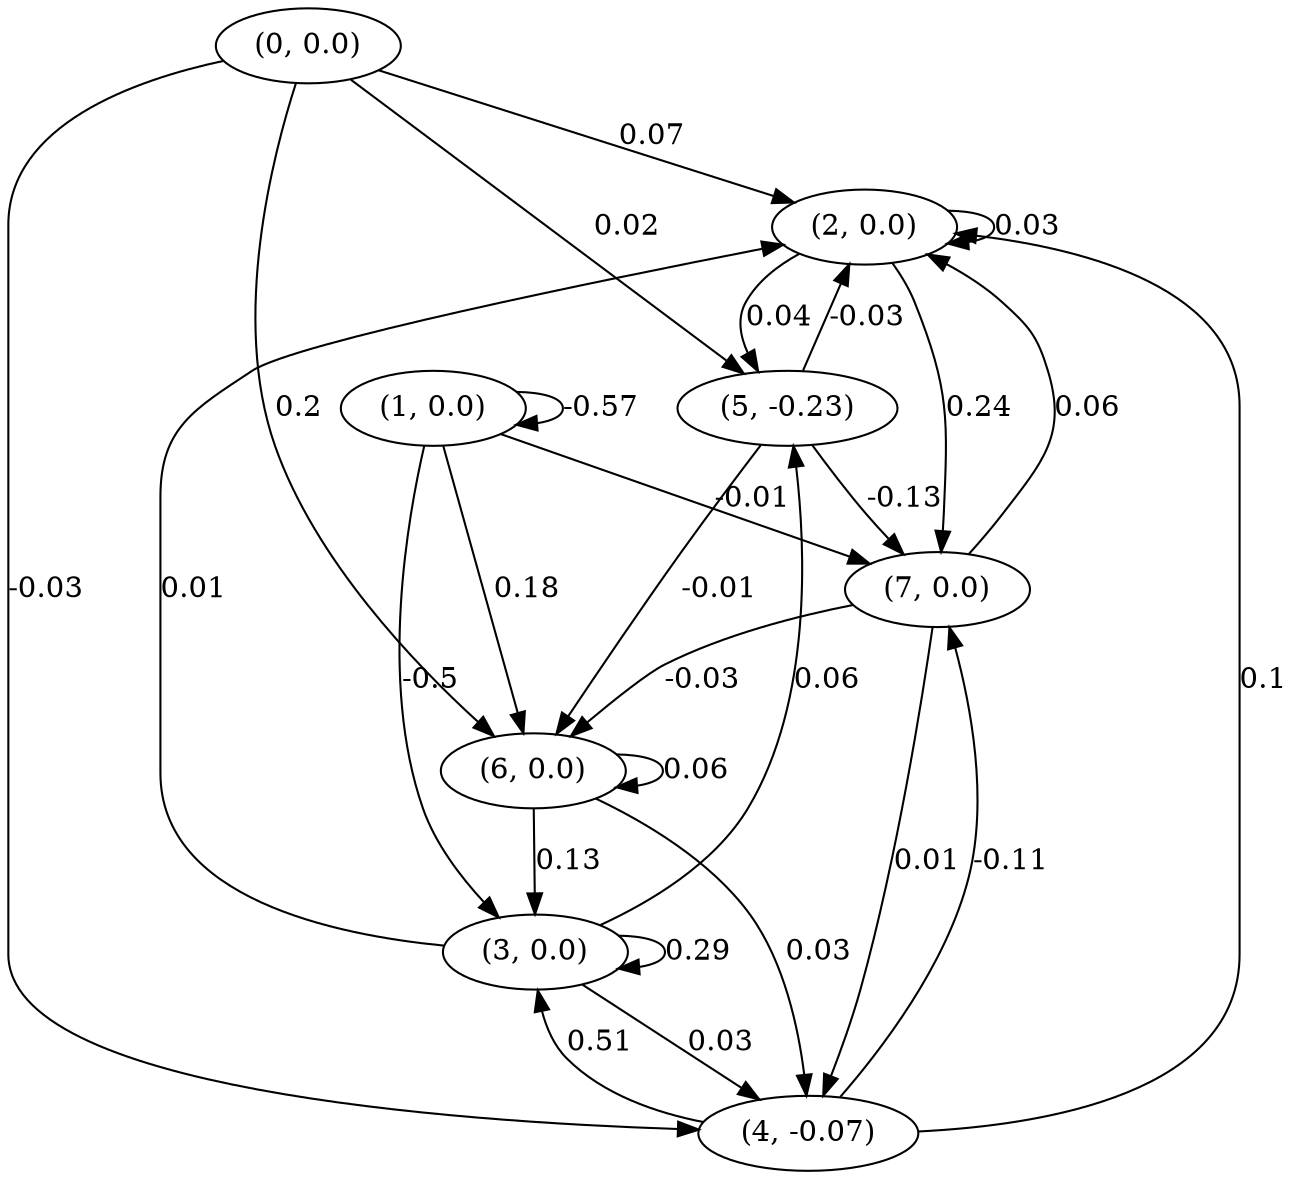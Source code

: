 digraph {
    0 [ label = "(0, 0.0)" ]
    1 [ label = "(1, 0.0)" ]
    2 [ label = "(2, 0.0)" ]
    3 [ label = "(3, 0.0)" ]
    4 [ label = "(4, -0.07)" ]
    5 [ label = "(5, -0.23)" ]
    6 [ label = "(6, 0.0)" ]
    7 [ label = "(7, 0.0)" ]
    1 -> 1 [ label = "-0.57" ]
    2 -> 2 [ label = "0.03" ]
    3 -> 3 [ label = "0.29" ]
    6 -> 6 [ label = "0.06" ]
    0 -> 2 [ label = "0.07" ]
    3 -> 2 [ label = "0.01" ]
    4 -> 2 [ label = "0.1" ]
    5 -> 2 [ label = "-0.03" ]
    7 -> 2 [ label = "0.06" ]
    1 -> 3 [ label = "-0.5" ]
    4 -> 3 [ label = "0.51" ]
    6 -> 3 [ label = "0.13" ]
    0 -> 4 [ label = "-0.03" ]
    3 -> 4 [ label = "0.03" ]
    6 -> 4 [ label = "0.03" ]
    7 -> 4 [ label = "0.01" ]
    0 -> 5 [ label = "0.02" ]
    2 -> 5 [ label = "0.04" ]
    3 -> 5 [ label = "0.06" ]
    0 -> 6 [ label = "0.2" ]
    1 -> 6 [ label = "0.18" ]
    5 -> 6 [ label = "-0.01" ]
    7 -> 6 [ label = "-0.03" ]
    1 -> 7 [ label = "-0.01" ]
    2 -> 7 [ label = "0.24" ]
    4 -> 7 [ label = "-0.11" ]
    5 -> 7 [ label = "-0.13" ]
}

